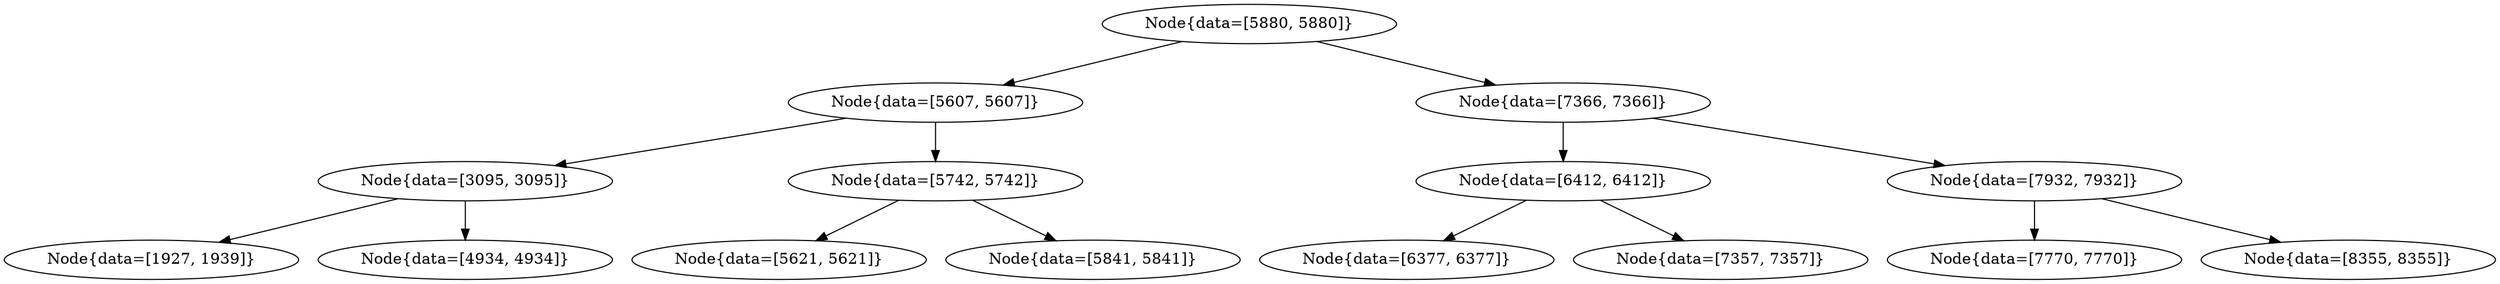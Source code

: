 digraph G{
222927891 [label="Node{data=[5880, 5880]}"]
222927891 -> 753705711
753705711 [label="Node{data=[5607, 5607]}"]
753705711 -> 1121370413
1121370413 [label="Node{data=[3095, 3095]}"]
1121370413 -> 994185757
994185757 [label="Node{data=[1927, 1939]}"]
1121370413 -> 2049620066
2049620066 [label="Node{data=[4934, 4934]}"]
753705711 -> 857245202
857245202 [label="Node{data=[5742, 5742]}"]
857245202 -> 1194587893
1194587893 [label="Node{data=[5621, 5621]}"]
857245202 -> 1825228532
1825228532 [label="Node{data=[5841, 5841]}"]
222927891 -> 1133288103
1133288103 [label="Node{data=[7366, 7366]}"]
1133288103 -> 877898962
877898962 [label="Node{data=[6412, 6412]}"]
877898962 -> 1821335795
1821335795 [label="Node{data=[6377, 6377]}"]
877898962 -> 1456006896
1456006896 [label="Node{data=[7357, 7357]}"]
1133288103 -> 1907758892
1907758892 [label="Node{data=[7932, 7932]}"]
1907758892 -> 1487540468
1487540468 [label="Node{data=[7770, 7770]}"]
1907758892 -> 1337289706
1337289706 [label="Node{data=[8355, 8355]}"]
}